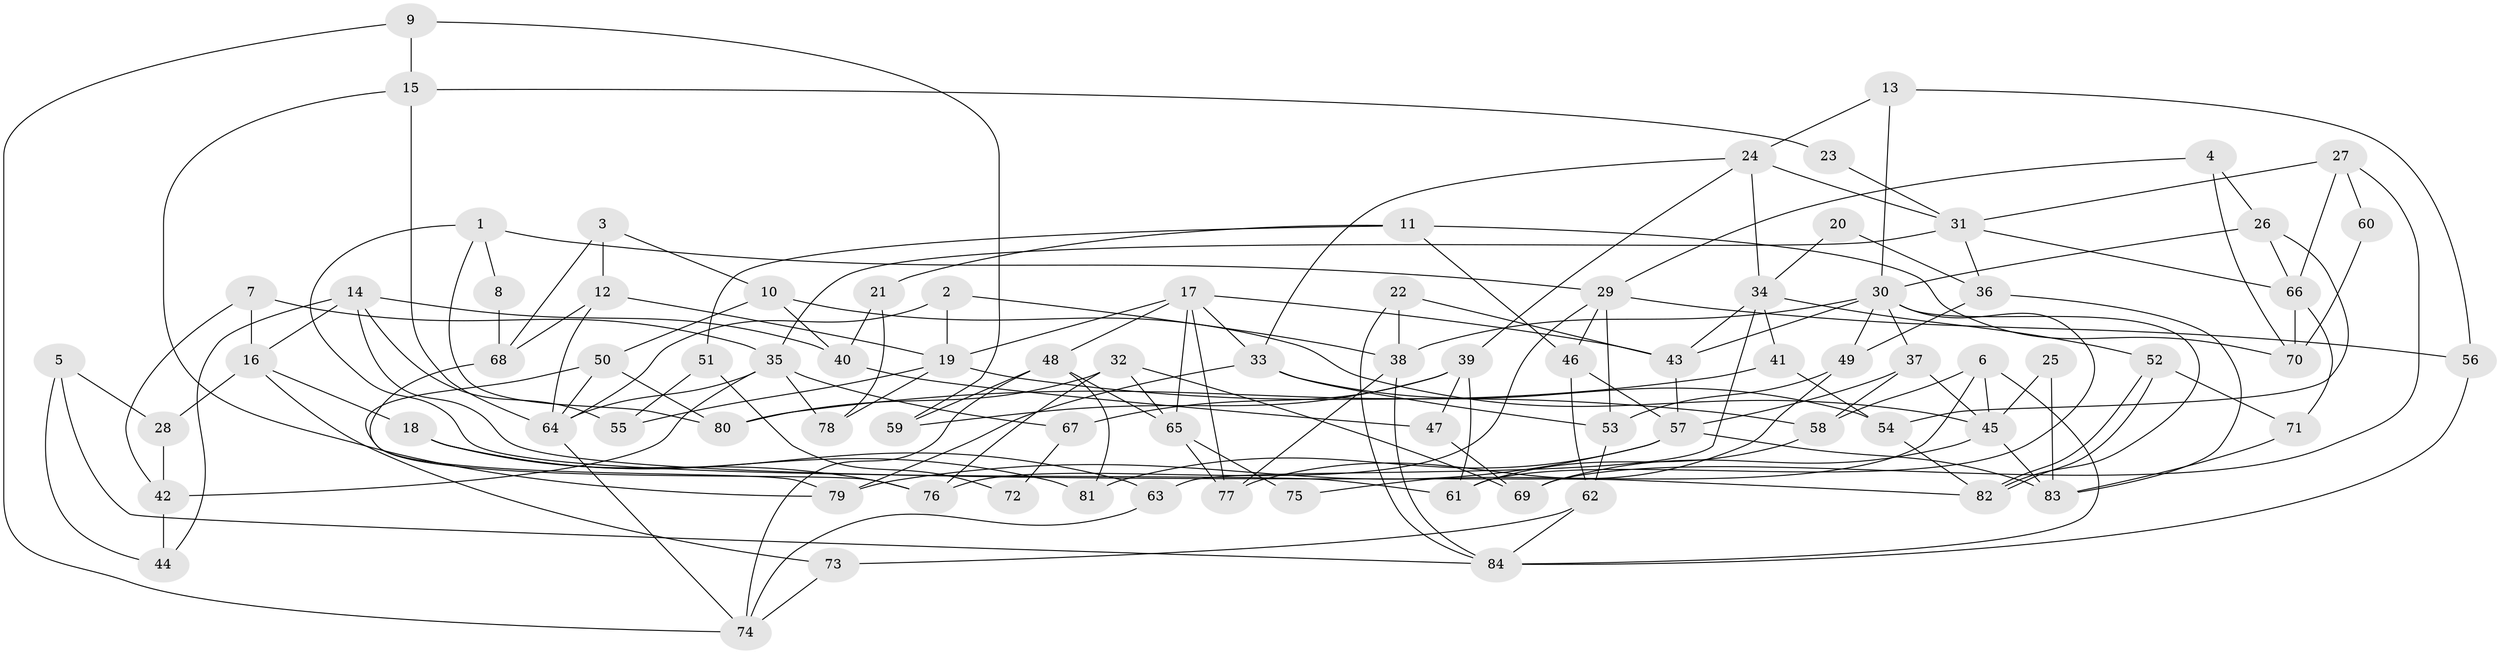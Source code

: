 // coarse degree distribution, {6: 0.11320754716981132, 7: 0.07547169811320754, 5: 0.22641509433962265, 3: 0.18867924528301888, 2: 0.09433962264150944, 4: 0.1320754716981132, 9: 0.03773584905660377, 8: 0.11320754716981132, 10: 0.018867924528301886}
// Generated by graph-tools (version 1.1) at 2025/52/02/27/25 19:52:06]
// undirected, 84 vertices, 168 edges
graph export_dot {
graph [start="1"]
  node [color=gray90,style=filled];
  1;
  2;
  3;
  4;
  5;
  6;
  7;
  8;
  9;
  10;
  11;
  12;
  13;
  14;
  15;
  16;
  17;
  18;
  19;
  20;
  21;
  22;
  23;
  24;
  25;
  26;
  27;
  28;
  29;
  30;
  31;
  32;
  33;
  34;
  35;
  36;
  37;
  38;
  39;
  40;
  41;
  42;
  43;
  44;
  45;
  46;
  47;
  48;
  49;
  50;
  51;
  52;
  53;
  54;
  55;
  56;
  57;
  58;
  59;
  60;
  61;
  62;
  63;
  64;
  65;
  66;
  67;
  68;
  69;
  70;
  71;
  72;
  73;
  74;
  75;
  76;
  77;
  78;
  79;
  80;
  81;
  82;
  83;
  84;
  1 -- 29;
  1 -- 80;
  1 -- 8;
  1 -- 61;
  2 -- 19;
  2 -- 38;
  2 -- 64;
  3 -- 68;
  3 -- 12;
  3 -- 10;
  4 -- 29;
  4 -- 26;
  4 -- 70;
  5 -- 28;
  5 -- 44;
  5 -- 84;
  6 -- 84;
  6 -- 45;
  6 -- 58;
  6 -- 75;
  7 -- 35;
  7 -- 16;
  7 -- 42;
  8 -- 68;
  9 -- 59;
  9 -- 74;
  9 -- 15;
  10 -- 40;
  10 -- 45;
  10 -- 50;
  11 -- 21;
  11 -- 46;
  11 -- 51;
  11 -- 70;
  12 -- 64;
  12 -- 19;
  12 -- 68;
  13 -- 24;
  13 -- 56;
  13 -- 30;
  14 -- 82;
  14 -- 16;
  14 -- 40;
  14 -- 44;
  14 -- 55;
  15 -- 64;
  15 -- 23;
  15 -- 79;
  16 -- 73;
  16 -- 18;
  16 -- 28;
  17 -- 33;
  17 -- 43;
  17 -- 19;
  17 -- 48;
  17 -- 65;
  17 -- 77;
  18 -- 76;
  18 -- 81;
  18 -- 63;
  19 -- 58;
  19 -- 55;
  19 -- 78;
  20 -- 36;
  20 -- 34;
  21 -- 40;
  21 -- 78;
  22 -- 84;
  22 -- 43;
  22 -- 38;
  23 -- 31;
  24 -- 34;
  24 -- 33;
  24 -- 31;
  24 -- 39;
  25 -- 45;
  25 -- 83;
  26 -- 30;
  26 -- 54;
  26 -- 66;
  27 -- 31;
  27 -- 66;
  27 -- 60;
  27 -- 69;
  28 -- 42;
  29 -- 46;
  29 -- 53;
  29 -- 56;
  29 -- 76;
  30 -- 61;
  30 -- 37;
  30 -- 38;
  30 -- 43;
  30 -- 49;
  30 -- 82;
  31 -- 66;
  31 -- 35;
  31 -- 36;
  32 -- 69;
  32 -- 65;
  32 -- 76;
  32 -- 80;
  33 -- 79;
  33 -- 54;
  33 -- 53;
  34 -- 43;
  34 -- 63;
  34 -- 41;
  34 -- 52;
  35 -- 64;
  35 -- 42;
  35 -- 67;
  35 -- 78;
  36 -- 49;
  36 -- 83;
  37 -- 45;
  37 -- 57;
  37 -- 58;
  38 -- 77;
  38 -- 84;
  39 -- 61;
  39 -- 47;
  39 -- 59;
  39 -- 67;
  40 -- 47;
  41 -- 80;
  41 -- 54;
  42 -- 44;
  43 -- 57;
  45 -- 83;
  45 -- 69;
  46 -- 62;
  46 -- 57;
  47 -- 69;
  48 -- 65;
  48 -- 59;
  48 -- 74;
  48 -- 81;
  49 -- 77;
  49 -- 53;
  50 -- 79;
  50 -- 64;
  50 -- 80;
  51 -- 55;
  51 -- 72;
  52 -- 82;
  52 -- 82;
  52 -- 71;
  53 -- 62;
  54 -- 82;
  56 -- 84;
  57 -- 83;
  57 -- 79;
  57 -- 81;
  58 -- 61;
  60 -- 70;
  62 -- 84;
  62 -- 73;
  63 -- 74;
  64 -- 74;
  65 -- 77;
  65 -- 75;
  66 -- 70;
  66 -- 71;
  67 -- 72;
  68 -- 76;
  71 -- 83;
  73 -- 74;
}
